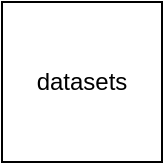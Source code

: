 <mxfile version="24.4.4" type="github" pages="6">
  <diagram id="MTcM0usGpgFoLK7r3xVi" name="数据预处理">
    <mxGraphModel dx="1450" dy="565" grid="0" gridSize="10" guides="1" tooltips="1" connect="1" arrows="1" fold="1" page="0" pageScale="1" pageWidth="827" pageHeight="1169" math="0" shadow="0">
      <root>
        <mxCell id="0" />
        <mxCell id="1" parent="0" />
        <mxCell id="nlyRg6C6PBXk5kyR2awo-2" value="datasets" style="whiteSpace=wrap;html=1;aspect=fixed;" vertex="1" parent="1">
          <mxGeometry x="-40" y="84" width="80" height="80" as="geometry" />
        </mxCell>
      </root>
    </mxGraphModel>
  </diagram>
  <diagram id="5djh4Lq-NpXGaGd0itre" name="类图">
    <mxGraphModel dx="1050" dy="565" grid="0" gridSize="10" guides="1" tooltips="1" connect="1" arrows="1" fold="1" page="0" pageScale="1" pageWidth="827" pageHeight="1169" math="0" shadow="0">
      <root>
        <mxCell id="0" />
        <mxCell id="1" parent="0" />
        <mxCell id="ZQNQQFOXjzLqbK3OF_Mi-1" value="&lt;span style=&quot;&quot; lang=&quot;EN-US&quot;&gt;&lt;font style=&quot;font-size: 14px;&quot; face=&quot;Times New Roman&quot;&gt;HashEncoding&lt;/font&gt;&lt;/span&gt;" style="swimlane;fontStyle=1;align=center;verticalAlign=top;childLayout=stackLayout;horizontal=1;startSize=26;horizontalStack=0;resizeParent=1;resizeParentMax=0;resizeLast=0;collapsible=1;marginBottom=0;whiteSpace=wrap;html=1;" parent="1" vertex="1">
          <mxGeometry x="103" y="101" width="215" height="262" as="geometry">
            <mxRectangle x="103" y="101" width="117" height="29" as="alternateBounds" />
          </mxGeometry>
        </mxCell>
        <mxCell id="ZQNQQFOXjzLqbK3OF_Mi-2" value="+ hash_map_size:int&lt;div&gt;+ num_features:int&lt;/div&gt;&lt;div&gt;+ min_grid_size:int&lt;/div&gt;&lt;div&gt;+ max_grid_size:int&lt;/div&gt;&lt;div&gt;+ hash_init_range:float&lt;/div&gt;&lt;div&gt;+ precondition_scaling:float&lt;/div&gt;&lt;div&gt;+ bbox_scaling:Union[float,BboxType]&lt;/div&gt;&lt;div&gt;+ append_scale:bool&lt;/div&gt;&lt;div&gt;+ jitter_coordinates:bool&lt;/div&gt;&lt;div&gt;+ use_float16_hash&lt;/div&gt;" style="text;strokeColor=none;fillColor=none;align=left;verticalAlign=top;spacingLeft=4;spacingRight=4;overflow=hidden;rotatable=0;points=[[0,0.5],[1,0.5]];portConstraint=eastwest;whiteSpace=wrap;html=1;" parent="ZQNQQFOXjzLqbK3OF_Mi-1" vertex="1">
          <mxGeometry y="26" width="215" height="161" as="geometry" />
        </mxCell>
        <mxCell id="ZQNQQFOXjzLqbK3OF_Mi-3" value="" style="line;strokeWidth=1;fillColor=none;align=left;verticalAlign=middle;spacingTop=-1;spacingLeft=3;spacingRight=3;rotatable=0;labelPosition=right;points=[];portConstraint=eastwest;strokeColor=inherit;" parent="ZQNQQFOXjzLqbK3OF_Mi-1" vertex="1">
          <mxGeometry y="187" width="215" height="8" as="geometry" />
        </mxCell>
        <mxCell id="ZQNQQFOXjzLqbK3OF_Mi-4" value="+ grid_size(): int[]&lt;div&gt;+ get_grid_size_str(int): String&lt;/div&gt;&lt;div&gt;+ bbox(): float&lt;/div&gt;&lt;div&gt;+ self(): float&lt;/div&gt;" style="text;strokeColor=none;fillColor=none;align=left;verticalAlign=top;spacingLeft=4;spacingRight=4;overflow=hidden;rotatable=0;points=[[0,0.5],[1,0.5]];portConstraint=eastwest;whiteSpace=wrap;html=1;" parent="ZQNQQFOXjzLqbK3OF_Mi-1" vertex="1">
          <mxGeometry y="195" width="215" height="67" as="geometry" />
        </mxCell>
        <mxCell id="ZQNQQFOXjzLqbK3OF_Mi-5" value="Classname" style="swimlane;fontStyle=1;align=center;verticalAlign=top;childLayout=stackLayout;horizontal=1;startSize=26;horizontalStack=0;resizeParent=1;resizeParentMax=0;resizeLast=0;collapsible=1;marginBottom=0;whiteSpace=wrap;html=1;" parent="1" vertex="1">
          <mxGeometry x="428" y="97" width="160" height="86" as="geometry" />
        </mxCell>
        <mxCell id="ZQNQQFOXjzLqbK3OF_Mi-6" value="+ field: type" style="text;strokeColor=none;fillColor=none;align=left;verticalAlign=top;spacingLeft=4;spacingRight=4;overflow=hidden;rotatable=0;points=[[0,0.5],[1,0.5]];portConstraint=eastwest;whiteSpace=wrap;html=1;" parent="ZQNQQFOXjzLqbK3OF_Mi-5" vertex="1">
          <mxGeometry y="26" width="160" height="26" as="geometry" />
        </mxCell>
        <mxCell id="ZQNQQFOXjzLqbK3OF_Mi-7" value="" style="line;strokeWidth=1;fillColor=none;align=left;verticalAlign=middle;spacingTop=-1;spacingLeft=3;spacingRight=3;rotatable=0;labelPosition=right;points=[];portConstraint=eastwest;strokeColor=inherit;" parent="ZQNQQFOXjzLqbK3OF_Mi-5" vertex="1">
          <mxGeometry y="52" width="160" height="8" as="geometry" />
        </mxCell>
        <mxCell id="ZQNQQFOXjzLqbK3OF_Mi-8" value="+ method(type): type" style="text;strokeColor=none;fillColor=none;align=left;verticalAlign=top;spacingLeft=4;spacingRight=4;overflow=hidden;rotatable=0;points=[[0,0.5],[1,0.5]];portConstraint=eastwest;whiteSpace=wrap;html=1;" parent="ZQNQQFOXjzLqbK3OF_Mi-5" vertex="1">
          <mxGeometry y="60" width="160" height="26" as="geometry" />
        </mxCell>
      </root>
    </mxGraphModel>
  </diagram>
  <diagram id="out4ryUxlcFB48VL4lW5" name="网络结构">
    <mxGraphModel grid="0" page="0" gridSize="10" guides="1" tooltips="1" connect="1" arrows="1" fold="1" pageScale="1" pageWidth="827" pageHeight="1169" math="0" shadow="0">
      <root>
        <mxCell id="0" />
        <mxCell id="1" parent="0" />
        <mxCell id="j1THlBX2Ef5q5U9PByo--25" value="" style="rounded=0;whiteSpace=wrap;html=1;fillColor=#fff2cc;strokeColor=#d6b656;" parent="1" vertex="1">
          <mxGeometry x="559" y="285.5" width="59" height="32" as="geometry" />
        </mxCell>
        <mxCell id="j1THlBX2Ef5q5U9PByo--20" value="&lt;font face=&quot;Times New Roman&quot;&gt;Color&lt;/font&gt;" style="text;html=1;align=center;verticalAlign=middle;whiteSpace=wrap;rounded=0;" parent="1" vertex="1">
          <mxGeometry x="559" y="285.5" width="60" height="30" as="geometry" />
        </mxCell>
        <mxCell id="j1THlBX2Ef5q5U9PByo--24" value="" style="rounded=0;whiteSpace=wrap;html=1;fillColor=#f8cecc;strokeColor=#b85450;" parent="1" vertex="1">
          <mxGeometry x="331" y="330" width="51" height="24" as="geometry" />
        </mxCell>
        <mxCell id="j1THlBX2Ef5q5U9PByo--22" value="" style="rounded=0;whiteSpace=wrap;html=1;fillColor=#fff2cc;strokeColor=#d6b656;" parent="1" vertex="1">
          <mxGeometry x="326" y="174" width="58" height="114" as="geometry" />
        </mxCell>
        <mxCell id="j1THlBX2Ef5q5U9PByo--21" value="" style="rounded=0;whiteSpace=wrap;html=1;fillColor=#f8cecc;strokeColor=#b85450;" parent="1" vertex="1">
          <mxGeometry x="59" y="241" width="55" height="38" as="geometry" />
        </mxCell>
        <mxCell id="j1THlBX2Ef5q5U9PByo--11" style="rounded=0;orthogonalLoop=1;jettySize=auto;html=1;exitX=1;exitY=0.5;exitDx=0;exitDy=0;entryX=0;entryY=0.75;entryDx=0;entryDy=0;" parent="1" source="j1THlBX2Ef5q5U9PByo--2" target="j1THlBX2Ef5q5U9PByo--22" edge="1">
          <mxGeometry relative="1" as="geometry">
            <mxPoint x="347.6" y="260" as="targetPoint" />
          </mxGeometry>
        </mxCell>
        <mxCell id="j1THlBX2Ef5q5U9PByo--2" value="&lt;font face=&quot;Times New Roman&quot;&gt;MLP&lt;sub&gt;1&lt;/sub&gt;&lt;/font&gt;" style="rounded=0;whiteSpace=wrap;html=1;fillColor=#dae8fc;strokeColor=#6c8ebf;" parent="1" vertex="1">
          <mxGeometry x="165" y="131" width="102" height="258" as="geometry" />
        </mxCell>
        <mxCell id="j1THlBX2Ef5q5U9PByo--4" value="&lt;font face=&quot;Times New Roman&quot;&gt;Hash Encoding&lt;/font&gt;" style="text;html=1;align=center;verticalAlign=middle;whiteSpace=wrap;rounded=0;" parent="1" vertex="1">
          <mxGeometry x="56" y="245" width="60" height="30" as="geometry" />
        </mxCell>
        <mxCell id="j1THlBX2Ef5q5U9PByo--8" value="" style="endArrow=classic;html=1;rounded=0;exitX=1;exitY=0.5;exitDx=0;exitDy=0;" parent="1" source="j1THlBX2Ef5q5U9PByo--4" target="j1THlBX2Ef5q5U9PByo--2" edge="1">
          <mxGeometry width="50" height="50" relative="1" as="geometry">
            <mxPoint x="387" y="315" as="sourcePoint" />
            <mxPoint x="437" y="265" as="targetPoint" />
          </mxGeometry>
        </mxCell>
        <mxCell id="j1THlBX2Ef5q5U9PByo--9" value="" style="endArrow=classic;html=1;rounded=0;exitX=1;exitY=0.25;exitDx=0;exitDy=0;entryX=-0.038;entryY=0.191;entryDx=0;entryDy=0;entryPerimeter=0;" parent="1" source="j1THlBX2Ef5q5U9PByo--2" target="j1THlBX2Ef5q5U9PByo--22" edge="1">
          <mxGeometry width="50" height="50" relative="1" as="geometry">
            <mxPoint x="387" y="315" as="sourcePoint" />
            <mxPoint x="347" y="196" as="targetPoint" />
          </mxGeometry>
        </mxCell>
        <mxCell id="j1THlBX2Ef5q5U9PByo--10" value="&lt;font face=&quot;Times New Roman&quot;&gt;Density&lt;/font&gt;" style="text;html=1;align=center;verticalAlign=middle;whiteSpace=wrap;rounded=0;" parent="1" vertex="1">
          <mxGeometry x="326" y="182" width="60" height="30" as="geometry" />
        </mxCell>
        <mxCell id="j1THlBX2Ef5q5U9PByo--16" style="rounded=0;orthogonalLoop=1;jettySize=auto;html=1;exitX=1;exitY=0.5;exitDx=0;exitDy=0;entryX=0;entryY=0.25;entryDx=0;entryDy=0;" parent="1" source="j1THlBX2Ef5q5U9PByo--23" target="j1THlBX2Ef5q5U9PByo--15" edge="1">
          <mxGeometry relative="1" as="geometry" />
        </mxCell>
        <mxCell id="j1THlBX2Ef5q5U9PByo--17" style="rounded=0;orthogonalLoop=1;jettySize=auto;html=1;entryX=0;entryY=0.75;entryDx=0;entryDy=0;" parent="1" source="j1THlBX2Ef5q5U9PByo--24" target="j1THlBX2Ef5q5U9PByo--15" edge="1">
          <mxGeometry relative="1" as="geometry" />
        </mxCell>
        <mxCell id="j1THlBX2Ef5q5U9PByo--13" value="&lt;font face=&quot;Times New Roman&quot;&gt;Viewdir&lt;/font&gt;" style="text;html=1;align=center;verticalAlign=middle;whiteSpace=wrap;rounded=0;" parent="1" vertex="1">
          <mxGeometry x="326.5" y="327" width="60" height="30" as="geometry" />
        </mxCell>
        <mxCell id="j1THlBX2Ef5q5U9PByo--23" value="" style="rounded=0;whiteSpace=wrap;html=1;fillColor=#f8cecc;strokeColor=#b85450;" parent="1" vertex="1">
          <mxGeometry x="331" y="246.5" width="48" height="25" as="geometry" />
        </mxCell>
        <mxCell id="j1THlBX2Ef5q5U9PByo--19" style="rounded=0;orthogonalLoop=1;jettySize=auto;html=1;exitX=1;exitY=0.5;exitDx=0;exitDy=0;entryX=0;entryY=0.5;entryDx=0;entryDy=0;" parent="1" source="j1THlBX2Ef5q5U9PByo--15" target="j1THlBX2Ef5q5U9PByo--25" edge="1">
          <mxGeometry relative="1" as="geometry">
            <mxPoint x="544" y="306" as="targetPoint" />
          </mxGeometry>
        </mxCell>
        <mxCell id="j1THlBX2Ef5q5U9PByo--15" value="&lt;span style=&quot;font-family: &amp;quot;Times New Roman&amp;quot;;&quot;&gt;MLP&lt;span style=&quot;font-size: 10px;&quot;&gt;&lt;sub&gt;2&lt;/sub&gt;&lt;/span&gt;&lt;/span&gt;" style="rounded=0;whiteSpace=wrap;html=1;fillColor=#dae8fc;strokeColor=#6c8ebf;" parent="1" vertex="1">
          <mxGeometry x="443" y="218" width="66" height="165" as="geometry" />
        </mxCell>
        <mxCell id="j1THlBX2Ef5q5U9PByo--12" value="&lt;font face=&quot;Times New Roman&quot;&gt;Features&lt;/font&gt;" style="text;html=1;align=center;verticalAlign=middle;whiteSpace=wrap;rounded=0;" parent="1" vertex="1">
          <mxGeometry x="325" y="244" width="60" height="30" as="geometry" />
        </mxCell>
      </root>
    </mxGraphModel>
  </diagram>
  <diagram id="drd_1yq3dFkgtOfc0r5Y" name="用例图">
    <mxGraphModel dx="1049" dy="565" grid="0" gridSize="10" guides="1" tooltips="1" connect="1" arrows="1" fold="1" page="0" pageScale="1" pageWidth="827" pageHeight="1169" math="0" shadow="0">
      <root>
        <mxCell id="0" />
        <mxCell id="1" parent="0" />
        <mxCell id="H9EuGYhDXQ-kA6CMXGs9-1" value="Actor" style="shape=umlActor;verticalLabelPosition=bottom;verticalAlign=top;html=1;" vertex="1" parent="1">
          <mxGeometry x="12" y="219" width="30" height="60" as="geometry" />
        </mxCell>
      </root>
    </mxGraphModel>
  </diagram>
  <diagram id="nb09-L5sAYkzGKuWB9Jz" name="流程图">
    <mxGraphModel dx="2434" dy="2265" grid="0" gridSize="10" guides="1" tooltips="1" connect="1" arrows="1" fold="1" page="0" pageScale="1" pageWidth="827" pageHeight="1169" math="0" shadow="0">
      <root>
        <mxCell id="0" />
        <mxCell id="1" parent="0" />
        <mxCell id="JkqtNzhysevaSGCFW5w5-4" style="edgeStyle=orthogonalEdgeStyle;rounded=0;orthogonalLoop=1;jettySize=auto;html=1;exitX=0.5;exitY=1;exitDx=0;exitDy=0;exitPerimeter=0;" edge="1" parent="1" source="JkqtNzhysevaSGCFW5w5-2" target="JkqtNzhysevaSGCFW5w5-3">
          <mxGeometry relative="1" as="geometry" />
        </mxCell>
        <mxCell id="JkqtNzhysevaSGCFW5w5-2" value="&lt;font style=&quot;font-size: 14px;&quot; face=&quot;宋体&quot;&gt;开始&lt;/font&gt;" style="strokeWidth=2;html=1;shape=mxgraph.flowchart.terminator;whiteSpace=wrap;" vertex="1" parent="1">
          <mxGeometry x="-1014" y="-938" width="100" height="60" as="geometry" />
        </mxCell>
        <mxCell id="JkqtNzhysevaSGCFW5w5-6" style="edgeStyle=orthogonalEdgeStyle;rounded=0;orthogonalLoop=1;jettySize=auto;html=1;exitX=0.5;exitY=1;exitDx=0;exitDy=0;" edge="1" parent="1" source="JkqtNzhysevaSGCFW5w5-3" target="JkqtNzhysevaSGCFW5w5-5">
          <mxGeometry relative="1" as="geometry" />
        </mxCell>
        <mxCell id="JkqtNzhysevaSGCFW5w5-3" value="&lt;font style=&quot;font-size: 14px;&quot; face=&quot;宋体&quot;&gt;生成LLFF类&lt;/font&gt;&lt;div style=&quot;font-size: 14px;&quot;&gt;&lt;font style=&quot;font-size: 14px;&quot; face=&quot;宋体&quot;&gt;实例化对象&lt;/font&gt;&lt;/div&gt;" style="rounded=0;whiteSpace=wrap;html=1;" vertex="1" parent="1">
          <mxGeometry x="-1024" y="-848" width="120" height="60" as="geometry" />
        </mxCell>
        <mxCell id="JkqtNzhysevaSGCFW5w5-8" style="edgeStyle=orthogonalEdgeStyle;rounded=0;orthogonalLoop=1;jettySize=auto;html=1;exitX=0.5;exitY=1;exitDx=0;exitDy=0;entryX=0.5;entryY=0;entryDx=0;entryDy=0;" edge="1" parent="1" source="JkqtNzhysevaSGCFW5w5-5" target="JkqtNzhysevaSGCFW5w5-7">
          <mxGeometry relative="1" as="geometry" />
        </mxCell>
        <mxCell id="JkqtNzhysevaSGCFW5w5-5" value="&lt;font style=&quot;font-size: 14px;&quot; face=&quot;宋体&quot;&gt;从数据集中&lt;/font&gt;&lt;div style=&quot;font-size: 14px;&quot;&gt;&lt;font style=&quot;font-size: 14px;&quot; face=&quot;宋体&quot;&gt;读入图像&lt;/font&gt;&lt;/div&gt;" style="rounded=0;whiteSpace=wrap;html=1;" vertex="1" parent="1">
          <mxGeometry x="-1024" y="-755" width="120" height="60" as="geometry" />
        </mxCell>
        <mxCell id="JkqtNzhysevaSGCFW5w5-10" style="edgeStyle=orthogonalEdgeStyle;rounded=0;orthogonalLoop=1;jettySize=auto;html=1;exitX=0.5;exitY=1;exitDx=0;exitDy=0;" edge="1" parent="1" source="JkqtNzhysevaSGCFW5w5-7" target="JkqtNzhysevaSGCFW5w5-9">
          <mxGeometry relative="1" as="geometry" />
        </mxCell>
        <mxCell id="JkqtNzhysevaSGCFW5w5-7" value="&lt;font style=&quot;font-size: 14px;&quot; face=&quot;宋体&quot;&gt;使用COLMAP&lt;/font&gt;&lt;div style=&quot;font-size: 14px;&quot;&gt;&lt;font style=&quot;font-size: 14px;&quot; face=&quot;宋体&quot;&gt;提取位姿信息并&lt;/font&gt;&lt;/div&gt;&lt;div style=&quot;font-size: 14px;&quot;&gt;&lt;font style=&quot;font-size: 14px;&quot; face=&quot;宋体&quot;&gt;映射到世界坐标系&lt;/font&gt;&lt;/div&gt;" style="rounded=0;whiteSpace=wrap;html=1;" vertex="1" parent="1">
          <mxGeometry x="-1024" y="-667" width="120" height="60" as="geometry" />
        </mxCell>
        <mxCell id="JkqtNzhysevaSGCFW5w5-9" value="&lt;font style=&quot;font-size: 14px;&quot; face=&quot;宋体&quot;&gt;将图像转换到sRGB颜色空间&lt;/font&gt;" style="rounded=0;whiteSpace=wrap;html=1;" vertex="1" parent="1">
          <mxGeometry x="-1024" y="-583" width="120" height="60" as="geometry" />
        </mxCell>
        <mxCell id="JkqtNzhysevaSGCFW5w5-15" style="edgeStyle=orthogonalEdgeStyle;rounded=0;orthogonalLoop=1;jettySize=auto;html=1;exitX=0.5;exitY=1;exitDx=0;exitDy=0;exitPerimeter=0;" edge="1" parent="1" source="JkqtNzhysevaSGCFW5w5-12" target="JkqtNzhysevaSGCFW5w5-13">
          <mxGeometry relative="1" as="geometry" />
        </mxCell>
        <mxCell id="JkqtNzhysevaSGCFW5w5-16" style="edgeStyle=orthogonalEdgeStyle;rounded=0;orthogonalLoop=1;jettySize=auto;html=1;exitX=1;exitY=0.5;exitDx=0;exitDy=0;exitPerimeter=0;" edge="1" parent="1" source="JkqtNzhysevaSGCFW5w5-12" target="JkqtNzhysevaSGCFW5w5-14">
          <mxGeometry relative="1" as="geometry" />
        </mxCell>
        <mxCell id="JkqtNzhysevaSGCFW5w5-12" value="&lt;font style=&quot;font-size: 14px;&quot; face=&quot;宋体&quot;&gt;配置中是否指定&lt;/font&gt;&lt;div style=&quot;font-size: 14px;&quot;&gt;&lt;font style=&quot;font-size: 14px;&quot; face=&quot;宋体&quot;&gt;渲染路径？&lt;/font&gt;&lt;/div&gt;" style="strokeWidth=2;html=1;shape=mxgraph.flowchart.decision;whiteSpace=wrap;" vertex="1" parent="1">
          <mxGeometry x="-862" y="-929" width="176" height="91" as="geometry" />
        </mxCell>
        <mxCell id="JkqtNzhysevaSGCFW5w5-21" style="edgeStyle=orthogonalEdgeStyle;rounded=0;orthogonalLoop=1;jettySize=auto;html=1;exitX=0.5;exitY=1;exitDx=0;exitDy=0;" edge="1" parent="1" source="JkqtNzhysevaSGCFW5w5-13" target="JkqtNzhysevaSGCFW5w5-20">
          <mxGeometry relative="1" as="geometry" />
        </mxCell>
        <mxCell id="JkqtNzhysevaSGCFW5w5-13" value="&lt;font style=&quot;font-size: 14px;&quot; face=&quot;宋体&quot;&gt;使用指定的&lt;/font&gt;&lt;div style=&quot;font-size: 14px;&quot;&gt;&lt;font style=&quot;font-size: 14px;&quot; face=&quot;宋体&quot;&gt;渲染路径&lt;/font&gt;&lt;/div&gt;" style="rounded=0;whiteSpace=wrap;html=1;" vertex="1" parent="1">
          <mxGeometry x="-834" y="-804" width="120" height="60" as="geometry" />
        </mxCell>
        <mxCell id="JkqtNzhysevaSGCFW5w5-14" value="&lt;font style=&quot;font-size: 14px;&quot; face=&quot;宋体&quot;&gt;根据配置生成&lt;/font&gt;&lt;div style=&quot;font-size: 14px;&quot;&gt;&lt;font style=&quot;font-size: 14px;&quot; face=&quot;宋体&quot;&gt;渲染路径&lt;/font&gt;&lt;/div&gt;" style="rounded=0;whiteSpace=wrap;html=1;" vertex="1" parent="1">
          <mxGeometry x="-674" y="-804.5" width="120" height="60" as="geometry" />
        </mxCell>
        <mxCell id="JkqtNzhysevaSGCFW5w5-17" value="是" style="text;html=1;align=center;verticalAlign=middle;resizable=0;points=[];autosize=1;strokeColor=none;fillColor=none;" vertex="1" parent="1">
          <mxGeometry x="-778" y="-838" width="30" height="26" as="geometry" />
        </mxCell>
        <mxCell id="JkqtNzhysevaSGCFW5w5-18" value="否" style="text;html=1;align=center;verticalAlign=middle;resizable=0;points=[];autosize=1;strokeColor=none;fillColor=none;" vertex="1" parent="1">
          <mxGeometry x="-654" y="-905.5" width="30" height="26" as="geometry" />
        </mxCell>
        <mxCell id="JkqtNzhysevaSGCFW5w5-19" style="edgeStyle=orthogonalEdgeStyle;rounded=0;orthogonalLoop=1;jettySize=auto;html=1;exitX=0.5;exitY=1;exitDx=0;exitDy=0;entryX=0.5;entryY=0;entryDx=0;entryDy=0;entryPerimeter=0;" edge="1" parent="1" source="JkqtNzhysevaSGCFW5w5-9" target="JkqtNzhysevaSGCFW5w5-12">
          <mxGeometry relative="1" as="geometry" />
        </mxCell>
        <mxCell id="JkqtNzhysevaSGCFW5w5-27" style="edgeStyle=orthogonalEdgeStyle;rounded=0;orthogonalLoop=1;jettySize=auto;html=1;exitX=0.5;exitY=1;exitDx=0;exitDy=0;" edge="1" parent="1" source="JkqtNzhysevaSGCFW5w5-20" target="JkqtNzhysevaSGCFW5w5-26">
          <mxGeometry relative="1" as="geometry" />
        </mxCell>
        <mxCell id="JkqtNzhysevaSGCFW5w5-20" value="&lt;font style=&quot;font-size: 14px;&quot; face=&quot;宋体&quot;&gt;测试集与训练集划分&lt;/font&gt;" style="rounded=0;whiteSpace=wrap;html=1;" vertex="1" parent="1">
          <mxGeometry x="-834" y="-710" width="120" height="60" as="geometry" />
        </mxCell>
        <mxCell id="JkqtNzhysevaSGCFW5w5-25" value="" style="endArrow=classic;html=1;rounded=0;exitX=0.5;exitY=1;exitDx=0;exitDy=0;" edge="1" parent="1" source="JkqtNzhysevaSGCFW5w5-14">
          <mxGeometry width="50" height="50" relative="1" as="geometry">
            <mxPoint x="-876" y="-757" as="sourcePoint" />
            <mxPoint x="-772" y="-729" as="targetPoint" />
            <Array as="points">
              <mxPoint x="-614" y="-729" />
            </Array>
          </mxGeometry>
        </mxCell>
        <mxCell id="JkqtNzhysevaSGCFW5w5-29" style="edgeStyle=orthogonalEdgeStyle;rounded=0;orthogonalLoop=1;jettySize=auto;html=1;exitX=0.5;exitY=1;exitDx=0;exitDy=0;" edge="1" parent="1" source="JkqtNzhysevaSGCFW5w5-26" target="JkqtNzhysevaSGCFW5w5-28">
          <mxGeometry relative="1" as="geometry" />
        </mxCell>
        <mxCell id="JkqtNzhysevaSGCFW5w5-26" value="&lt;font style=&quot;font-size: 14px;&quot; face=&quot;宋体&quot;&gt;将数据展平为&lt;/font&gt;&lt;div style=&quot;font-size: 14px;&quot;&gt;&lt;font style=&quot;font-size: 14px;&quot; face=&quot;宋体&quot;&gt;一维&lt;/font&gt;&lt;/div&gt;" style="rounded=0;whiteSpace=wrap;html=1;" vertex="1" parent="1">
          <mxGeometry x="-834" y="-631" width="120" height="60" as="geometry" />
        </mxCell>
        <mxCell id="JkqtNzhysevaSGCFW5w5-28" value="&lt;font face=&quot;宋体&quot; style=&quot;font-size: 14px;&quot;&gt;结束&lt;/font&gt;" style="strokeWidth=2;html=1;shape=mxgraph.flowchart.terminator;whiteSpace=wrap;" vertex="1" parent="1">
          <mxGeometry x="-824" y="-549" width="100" height="60" as="geometry" />
        </mxCell>
        <mxCell id="JkqtNzhysevaSGCFW5w5-33" style="edgeStyle=orthogonalEdgeStyle;rounded=0;orthogonalLoop=1;jettySize=auto;html=1;exitX=0.5;exitY=1;exitDx=0;exitDy=0;exitPerimeter=0;" edge="1" parent="1" source="JkqtNzhysevaSGCFW5w5-30" target="JkqtNzhysevaSGCFW5w5-31">
          <mxGeometry relative="1" as="geometry" />
        </mxCell>
        <mxCell id="JkqtNzhysevaSGCFW5w5-30" value="&lt;font style=&quot;font-size: 14px;&quot; face=&quot;宋体&quot;&gt;开始&lt;/font&gt;" style="strokeWidth=2;html=1;shape=mxgraph.flowchart.terminator;whiteSpace=wrap;" vertex="1" parent="1">
          <mxGeometry x="-267" y="-1406" width="100" height="60" as="geometry" />
        </mxCell>
        <mxCell id="JkqtNzhysevaSGCFW5w5-34" style="edgeStyle=orthogonalEdgeStyle;rounded=0;orthogonalLoop=1;jettySize=auto;html=1;exitX=0.5;exitY=1;exitDx=0;exitDy=0;" edge="1" parent="1" source="JkqtNzhysevaSGCFW5w5-31" target="JkqtNzhysevaSGCFW5w5-32">
          <mxGeometry relative="1" as="geometry" />
        </mxCell>
        <mxCell id="JkqtNzhysevaSGCFW5w5-31" value="&lt;font style=&quot;font-size: 14px;&quot; face=&quot;宋体&quot;&gt;加载相机数据和图像数据&lt;/font&gt;" style="rounded=0;whiteSpace=wrap;html=1;" vertex="1" parent="1">
          <mxGeometry x="-277" y="-1324" width="120" height="60" as="geometry" />
        </mxCell>
        <mxCell id="JkqtNzhysevaSGCFW5w5-36" style="edgeStyle=orthogonalEdgeStyle;rounded=0;orthogonalLoop=1;jettySize=auto;html=1;exitX=0.5;exitY=1;exitDx=0;exitDy=0;exitPerimeter=0;" edge="1" parent="1" source="JkqtNzhysevaSGCFW5w5-32" target="JkqtNzhysevaSGCFW5w5-35">
          <mxGeometry relative="1" as="geometry" />
        </mxCell>
        <mxCell id="JkqtNzhysevaSGCFW5w5-38" value="是" style="edgeLabel;html=1;align=center;verticalAlign=middle;resizable=0;points=[];" vertex="1" connectable="0" parent="JkqtNzhysevaSGCFW5w5-36">
          <mxGeometry x="0.436" y="4" relative="1" as="geometry">
            <mxPoint x="-18" y="2" as="offset" />
          </mxGeometry>
        </mxCell>
        <mxCell id="JkqtNzhysevaSGCFW5w5-32" value="&lt;font style=&quot;font-size: 14px;&quot;&gt;&lt;font face=&quot;Times New Roman&quot; style=&quot;font-size: 14px;&quot;&gt;load_points&lt;/font&gt;&lt;font style=&quot;font-size: 14px;&quot; face=&quot;宋体&quot;&gt;为&lt;/font&gt;&lt;font face=&quot;Times New Roman&quot; style=&quot;font-size: 14px;&quot;&gt;True？&lt;/font&gt;&lt;/font&gt;" style="strokeWidth=2;html=1;shape=mxgraph.flowchart.decision;whiteSpace=wrap;" vertex="1" parent="1">
          <mxGeometry x="-294" y="-1240" width="154" height="80" as="geometry" />
        </mxCell>
        <mxCell id="JkqtNzhysevaSGCFW5w5-40" style="edgeStyle=orthogonalEdgeStyle;rounded=0;orthogonalLoop=1;jettySize=auto;html=1;exitX=0.5;exitY=1;exitDx=0;exitDy=0;entryX=0.5;entryY=0;entryDx=0;entryDy=0;" edge="1" parent="1" source="JkqtNzhysevaSGCFW5w5-35" target="JkqtNzhysevaSGCFW5w5-39">
          <mxGeometry relative="1" as="geometry" />
        </mxCell>
        <mxCell id="JkqtNzhysevaSGCFW5w5-35" value="&lt;font style=&quot;font-size: 14px;&quot; face=&quot;宋体&quot;&gt;加载3D点云数据&lt;/font&gt;" style="rounded=0;whiteSpace=wrap;html=1;" vertex="1" parent="1">
          <mxGeometry x="-277" y="-1136" width="120" height="60" as="geometry" />
        </mxCell>
        <mxCell id="JkqtNzhysevaSGCFW5w5-47" style="edgeStyle=orthogonalEdgeStyle;rounded=0;orthogonalLoop=1;jettySize=auto;html=1;exitX=0.5;exitY=1;exitDx=0;exitDy=0;" edge="1" parent="1" source="JkqtNzhysevaSGCFW5w5-39" target="JkqtNzhysevaSGCFW5w5-46">
          <mxGeometry relative="1" as="geometry" />
        </mxCell>
        <mxCell id="JkqtNzhysevaSGCFW5w5-39" value="&lt;font face=&quot;宋体&quot; style=&quot;font-size: 14px;&quot;&gt;遍历图像数据，获取内参矩阵和外参矩阵&lt;/font&gt;" style="rounded=0;whiteSpace=wrap;html=1;" vertex="1" parent="1">
          <mxGeometry x="-277" y="-1052" width="120" height="60" as="geometry" />
        </mxCell>
        <mxCell id="JkqtNzhysevaSGCFW5w5-41" value="" style="endArrow=classic;html=1;rounded=0;exitX=0;exitY=0.5;exitDx=0;exitDy=0;exitPerimeter=0;" edge="1" parent="1" source="JkqtNzhysevaSGCFW5w5-32">
          <mxGeometry width="50" height="50" relative="1" as="geometry">
            <mxPoint x="-85" y="-1193" as="sourcePoint" />
            <mxPoint x="-219" y="-1065" as="targetPoint" />
            <Array as="points">
              <mxPoint x="-343" y="-1200" />
              <mxPoint x="-343" y="-1065" />
            </Array>
          </mxGeometry>
        </mxCell>
        <mxCell id="JkqtNzhysevaSGCFW5w5-42" value="否" style="text;html=1;align=center;verticalAlign=middle;resizable=0;points=[];autosize=1;strokeColor=none;fillColor=none;" vertex="1" parent="1">
          <mxGeometry x="-335" y="-1226" width="30" height="26" as="geometry" />
        </mxCell>
        <mxCell id="JkqtNzhysevaSGCFW5w5-49" style="edgeStyle=orthogonalEdgeStyle;rounded=0;orthogonalLoop=1;jettySize=auto;html=1;exitX=0.5;exitY=1;exitDx=0;exitDy=0;entryX=0.5;entryY=0;entryDx=0;entryDy=0;" edge="1" parent="1" source="JkqtNzhysevaSGCFW5w5-46" target="JkqtNzhysevaSGCFW5w5-48">
          <mxGeometry relative="1" as="geometry" />
        </mxCell>
        <mxCell id="JkqtNzhysevaSGCFW5w5-46" value="&lt;font style=&quot;font-size: 14px;&quot; face=&quot;宋体&quot;&gt;转换成变换矩阵&lt;/font&gt;" style="rounded=0;whiteSpace=wrap;html=1;" vertex="1" parent="1">
          <mxGeometry x="-277" y="-971" width="120" height="60" as="geometry" />
        </mxCell>
        <mxCell id="JkqtNzhysevaSGCFW5w5-51" style="edgeStyle=orthogonalEdgeStyle;rounded=0;orthogonalLoop=1;jettySize=auto;html=1;exitX=0.5;exitY=1;exitDx=0;exitDy=0;" edge="1" parent="1" source="JkqtNzhysevaSGCFW5w5-48" target="JkqtNzhysevaSGCFW5w5-50">
          <mxGeometry relative="1" as="geometry" />
        </mxCell>
        <mxCell id="JkqtNzhysevaSGCFW5w5-48" value="&lt;font style=&quot;font-size: 14px;&quot; face=&quot;宋体&quot;&gt;将变换矩阵&lt;/font&gt;&lt;div&gt;&lt;font face=&quot;宋体&quot;&gt;&lt;span style=&quot;font-size: 14px;&quot;&gt;进行逆变换&lt;/span&gt;&lt;/font&gt;&lt;/div&gt;" style="rounded=0;whiteSpace=wrap;html=1;" vertex="1" parent="1">
          <mxGeometry x="-96" y="-1353" width="120" height="60" as="geometry" />
        </mxCell>
        <mxCell id="JkqtNzhysevaSGCFW5w5-53" style="edgeStyle=orthogonalEdgeStyle;rounded=0;orthogonalLoop=1;jettySize=auto;html=1;exitX=0.5;exitY=1;exitDx=0;exitDy=0;" edge="1" parent="1" source="JkqtNzhysevaSGCFW5w5-50" target="JkqtNzhysevaSGCFW5w5-52">
          <mxGeometry relative="1" as="geometry" />
        </mxCell>
        <mxCell id="JkqtNzhysevaSGCFW5w5-50" value="&lt;font style=&quot;font-size: 14px;&quot; face=&quot;宋体&quot;&gt;将变换矩阵&lt;/font&gt;&lt;div&gt;&lt;font style=&quot;font-size: 14px;&quot; face=&quot;宋体&quot;&gt;最后一列去掉&lt;/font&gt;&lt;/div&gt;" style="rounded=0;whiteSpace=wrap;html=1;" vertex="1" parent="1">
          <mxGeometry x="-96" y="-1271" width="120" height="60" as="geometry" />
        </mxCell>
        <mxCell id="JkqtNzhysevaSGCFW5w5-56" style="edgeStyle=orthogonalEdgeStyle;rounded=0;orthogonalLoop=1;jettySize=auto;html=1;exitX=0.5;exitY=1;exitDx=0;exitDy=0;" edge="1" parent="1" source="JkqtNzhysevaSGCFW5w5-52" target="JkqtNzhysevaSGCFW5w5-54">
          <mxGeometry relative="1" as="geometry" />
        </mxCell>
        <mxCell id="JkqtNzhysevaSGCFW5w5-52" value="&lt;font style=&quot;font-size: 14px;&quot; face=&quot;宋体&quot;&gt;将变换矩阵&lt;/font&gt;&lt;div&gt;&lt;font face=&quot;宋体&quot;&gt;&lt;span style=&quot;font-size: 14px;&quot;&gt;转置&lt;/span&gt;&lt;/font&gt;&lt;/div&gt;" style="rounded=0;whiteSpace=wrap;html=1;" vertex="1" parent="1">
          <mxGeometry x="-96" y="-1190" width="120" height="60" as="geometry" />
        </mxCell>
        <mxCell id="JkqtNzhysevaSGCFW5w5-58" style="edgeStyle=orthogonalEdgeStyle;rounded=0;orthogonalLoop=1;jettySize=auto;html=1;exitX=0.5;exitY=1;exitDx=0;exitDy=0;" edge="1" parent="1" source="JkqtNzhysevaSGCFW5w5-54" target="JkqtNzhysevaSGCFW5w5-57">
          <mxGeometry relative="1" as="geometry" />
        </mxCell>
        <mxCell id="JkqtNzhysevaSGCFW5w5-54" value="&lt;font style=&quot;font-size: 14px;&quot; face=&quot;宋体&quot;&gt;将变换矩阵旋转&lt;/font&gt;" style="rounded=0;whiteSpace=wrap;html=1;" vertex="1" parent="1">
          <mxGeometry x="-96" y="-1109" width="120" height="60" as="geometry" />
        </mxCell>
        <mxCell id="JkqtNzhysevaSGCFW5w5-60" style="edgeStyle=orthogonalEdgeStyle;rounded=0;orthogonalLoop=1;jettySize=auto;html=1;exitX=0.5;exitY=1;exitDx=0;exitDy=0;" edge="1" parent="1" source="JkqtNzhysevaSGCFW5w5-57" target="JkqtNzhysevaSGCFW5w5-59">
          <mxGeometry relative="1" as="geometry" />
        </mxCell>
        <mxCell id="JkqtNzhysevaSGCFW5w5-57" value="&lt;font style=&quot;font-size: 14px;&quot; face=&quot;宋体&quot;&gt;将最终得到的结果返回&lt;/font&gt;" style="rounded=0;whiteSpace=wrap;html=1;" vertex="1" parent="1">
          <mxGeometry x="-96" y="-1028" width="120" height="60" as="geometry" />
        </mxCell>
        <mxCell id="JkqtNzhysevaSGCFW5w5-59" value="&lt;font style=&quot;font-size: 14px;&quot; face=&quot;宋体&quot;&gt;结束&lt;/font&gt;" style="strokeWidth=2;html=1;shape=mxgraph.flowchart.terminator;whiteSpace=wrap;" vertex="1" parent="1">
          <mxGeometry x="-86" y="-930" width="100" height="60" as="geometry" />
        </mxCell>
        <mxCell id="JkqtNzhysevaSGCFW5w5-63" style="edgeStyle=orthogonalEdgeStyle;rounded=0;orthogonalLoop=1;jettySize=auto;html=1;exitX=0.5;exitY=1;exitDx=0;exitDy=0;exitPerimeter=0;" edge="1" parent="1" source="JkqtNzhysevaSGCFW5w5-61" target="JkqtNzhysevaSGCFW5w5-62">
          <mxGeometry relative="1" as="geometry" />
        </mxCell>
        <mxCell id="JkqtNzhysevaSGCFW5w5-61" value="&lt;font style=&quot;font-size: 14px;&quot; face=&quot;宋体&quot;&gt;开始&lt;/font&gt;" style="strokeWidth=2;html=1;shape=mxgraph.flowchart.terminator;whiteSpace=wrap;" vertex="1" parent="1">
          <mxGeometry x="-422" y="-639" width="100" height="60" as="geometry" />
        </mxCell>
        <mxCell id="JkqtNzhysevaSGCFW5w5-66" style="edgeStyle=orthogonalEdgeStyle;rounded=0;orthogonalLoop=1;jettySize=auto;html=1;exitX=0.5;exitY=1;exitDx=0;exitDy=0;" edge="1" parent="1" source="JkqtNzhysevaSGCFW5w5-62" target="JkqtNzhysevaSGCFW5w5-65">
          <mxGeometry relative="1" as="geometry" />
        </mxCell>
        <mxCell id="JkqtNzhysevaSGCFW5w5-62" value="&lt;font face=&quot;宋体&quot; style=&quot;font-size: 14px;&quot;&gt;预处理得到的向量映射到归一化的三维空间&lt;/font&gt;" style="rounded=0;whiteSpace=wrap;html=1;" vertex="1" parent="1">
          <mxGeometry x="-432" y="-553" width="120" height="60" as="geometry" />
        </mxCell>
        <mxCell id="JkqtNzhysevaSGCFW5w5-68" style="edgeStyle=orthogonalEdgeStyle;rounded=0;orthogonalLoop=1;jettySize=auto;html=1;exitX=0.5;exitY=1;exitDx=0;exitDy=0;exitPerimeter=0;" edge="1" parent="1" source="JkqtNzhysevaSGCFW5w5-65" target="JkqtNzhysevaSGCFW5w5-67">
          <mxGeometry relative="1" as="geometry" />
        </mxCell>
        <mxCell id="JkqtNzhysevaSGCFW5w5-65" value="&lt;font face=&quot;Times New Roman&quot; style=&quot;font-size: 14px;&quot;&gt;x_scale不为空？&lt;/font&gt;" style="strokeWidth=2;html=1;shape=mxgraph.flowchart.decision;whiteSpace=wrap;" vertex="1" parent="1">
          <mxGeometry x="-454.5" y="-461" width="165.5" height="88" as="geometry" />
        </mxCell>
        <mxCell id="JkqtNzhysevaSGCFW5w5-71" style="edgeStyle=orthogonalEdgeStyle;rounded=0;orthogonalLoop=1;jettySize=auto;html=1;exitX=0.5;exitY=1;exitDx=0;exitDy=0;" edge="1" parent="1" source="JkqtNzhysevaSGCFW5w5-67" target="JkqtNzhysevaSGCFW5w5-69">
          <mxGeometry relative="1" as="geometry" />
        </mxCell>
        <mxCell id="JkqtNzhysevaSGCFW5w5-67" value="&lt;font face=&quot;宋体&quot; style=&quot;font-size: 14px;&quot;&gt;对数据进行缩放&lt;/font&gt;" style="rounded=0;whiteSpace=wrap;html=1;" vertex="1" parent="1">
          <mxGeometry x="-432" y="-343" width="120" height="60" as="geometry" />
        </mxCell>
        <mxCell id="JkqtNzhysevaSGCFW5w5-78" style="edgeStyle=orthogonalEdgeStyle;rounded=0;orthogonalLoop=1;jettySize=auto;html=1;exitX=0.5;exitY=1;exitDx=0;exitDy=0;" edge="1" parent="1" source="JkqtNzhysevaSGCFW5w5-69" target="JkqtNzhysevaSGCFW5w5-77">
          <mxGeometry relative="1" as="geometry" />
        </mxCell>
        <mxCell id="JkqtNzhysevaSGCFW5w5-69" value="&lt;font face=&quot;Times New Roman&quot; style=&quot;font-size: 12px;&quot;&gt;创建变量grid_values、grid_sizes和grid_datastructures&lt;/font&gt;" style="rounded=0;whiteSpace=wrap;html=1;" vertex="1" parent="1">
          <mxGeometry x="-432" y="-257" width="120" height="60" as="geometry" />
        </mxCell>
        <mxCell id="JkqtNzhysevaSGCFW5w5-72" value="是" style="text;html=1;align=center;verticalAlign=middle;resizable=0;points=[];autosize=1;strokeColor=none;fillColor=none;" vertex="1" parent="1">
          <mxGeometry x="-372" y="-374" width="30" height="26" as="geometry" />
        </mxCell>
        <mxCell id="JkqtNzhysevaSGCFW5w5-75" value="" style="edgeStyle=elbowEdgeStyle;elbow=horizontal;endArrow=classic;html=1;curved=0;rounded=0;endSize=8;startSize=8;exitX=0;exitY=0.5;exitDx=0;exitDy=0;exitPerimeter=0;" edge="1" parent="1" source="JkqtNzhysevaSGCFW5w5-65">
          <mxGeometry width="50" height="50" relative="1" as="geometry">
            <mxPoint x="-207" y="-305" as="sourcePoint" />
            <mxPoint x="-375" y="-270" as="targetPoint" />
            <Array as="points">
              <mxPoint x="-491" y="-337" />
            </Array>
          </mxGeometry>
        </mxCell>
        <mxCell id="JkqtNzhysevaSGCFW5w5-76" value="否" style="text;html=1;align=center;verticalAlign=middle;resizable=0;points=[];autosize=1;strokeColor=none;fillColor=none;" vertex="1" parent="1">
          <mxGeometry x="-487" y="-439" width="30" height="26" as="geometry" />
        </mxCell>
        <mxCell id="JkqtNzhysevaSGCFW5w5-80" style="edgeStyle=orthogonalEdgeStyle;rounded=0;orthogonalLoop=1;jettySize=auto;html=1;exitX=0.5;exitY=1;exitDx=0;exitDy=0;" edge="1" parent="1" source="JkqtNzhysevaSGCFW5w5-77" target="JkqtNzhysevaSGCFW5w5-79">
          <mxGeometry relative="1" as="geometry" />
        </mxCell>
        <mxCell id="JkqtNzhysevaSGCFW5w5-77" value="&lt;font face=&quot;宋体&quot; style=&quot;font-size: 14px;&quot;&gt;对每个分辨率的网格进行重采样&lt;/font&gt;" style="rounded=0;whiteSpace=wrap;html=1;" vertex="1" parent="1">
          <mxGeometry x="-432" y="-173" width="120" height="60" as="geometry" />
        </mxCell>
        <mxCell id="JkqtNzhysevaSGCFW5w5-83" style="edgeStyle=orthogonalEdgeStyle;rounded=0;orthogonalLoop=1;jettySize=auto;html=1;exitX=0.5;exitY=1;exitDx=0;exitDy=0;" edge="1" parent="1" source="JkqtNzhysevaSGCFW5w5-79" target="JkqtNzhysevaSGCFW5w5-81">
          <mxGeometry relative="1" as="geometry" />
        </mxCell>
        <mxCell id="JkqtNzhysevaSGCFW5w5-79" value="&lt;font face=&quot;宋体&quot; style=&quot;font-size: 14px;&quot;&gt;对特征加权并添加到features列表&lt;/font&gt;" style="rounded=0;whiteSpace=wrap;html=1;" vertex="1" parent="1">
          <mxGeometry x="-432" y="-89" width="120" height="60" as="geometry" />
        </mxCell>
        <mxCell id="JkqtNzhysevaSGCFW5w5-84" style="edgeStyle=orthogonalEdgeStyle;rounded=0;orthogonalLoop=1;jettySize=auto;html=1;exitX=0.5;exitY=1;exitDx=0;exitDy=0;" edge="1" parent="1" source="JkqtNzhysevaSGCFW5w5-81" target="JkqtNzhysevaSGCFW5w5-82">
          <mxGeometry relative="1" as="geometry" />
        </mxCell>
        <mxCell id="JkqtNzhysevaSGCFW5w5-81" value="&lt;font style=&quot;font-size: 14px;&quot; face=&quot;宋体&quot;&gt;处理features列表得到浮点数张量并返回数据&lt;/font&gt;" style="rounded=0;whiteSpace=wrap;html=1;" vertex="1" parent="1">
          <mxGeometry x="-432" y="-9" width="120" height="60" as="geometry" />
        </mxCell>
        <mxCell id="JkqtNzhysevaSGCFW5w5-82" value="&lt;font style=&quot;font-size: 14px;&quot; face=&quot;宋体&quot;&gt;结束&lt;/font&gt;" style="strokeWidth=2;html=1;shape=mxgraph.flowchart.terminator;whiteSpace=wrap;" vertex="1" parent="1">
          <mxGeometry x="-422" y="73" width="100" height="60" as="geometry" />
        </mxCell>
        <mxCell id="JkqtNzhysevaSGCFW5w5-87" style="edgeStyle=orthogonalEdgeStyle;rounded=0;orthogonalLoop=1;jettySize=auto;html=1;exitX=0.5;exitY=1;exitDx=0;exitDy=0;exitPerimeter=0;" edge="1" parent="1" source="JkqtNzhysevaSGCFW5w5-85" target="JkqtNzhysevaSGCFW5w5-86">
          <mxGeometry relative="1" as="geometry" />
        </mxCell>
        <mxCell id="JkqtNzhysevaSGCFW5w5-85" value="&lt;font style=&quot;font-size: 14px;&quot; face=&quot;宋体&quot;&gt;开始&lt;/font&gt;" style="strokeWidth=2;html=1;shape=mxgraph.flowchart.terminator;whiteSpace=wrap;" vertex="1" parent="1">
          <mxGeometry x="53" y="-639" width="100" height="60" as="geometry" />
        </mxCell>
        <mxCell id="JkqtNzhysevaSGCFW5w5-92" style="edgeStyle=orthogonalEdgeStyle;rounded=0;orthogonalLoop=1;jettySize=auto;html=1;exitX=0.5;exitY=1;exitDx=0;exitDy=0;" edge="1" parent="1" source="JkqtNzhysevaSGCFW5w5-86" target="JkqtNzhysevaSGCFW5w5-88">
          <mxGeometry relative="1" as="geometry" />
        </mxCell>
        <mxCell id="JkqtNzhysevaSGCFW5w5-86" value="&lt;font face=&quot;宋体&quot; style=&quot;font-size: 14px;&quot;&gt;初始化模型&lt;/font&gt;&lt;div&gt;&lt;font face=&quot;宋体&quot; style=&quot;font-size: 14px;&quot;&gt;训练参数&lt;/font&gt;&lt;/div&gt;" style="rounded=0;whiteSpace=wrap;html=1;" vertex="1" parent="1">
          <mxGeometry x="43" y="-553" width="120" height="60" as="geometry" />
        </mxCell>
        <mxCell id="JkqtNzhysevaSGCFW5w5-93" style="edgeStyle=orthogonalEdgeStyle;rounded=0;orthogonalLoop=1;jettySize=auto;html=1;exitX=0.5;exitY=1;exitDx=0;exitDy=0;" edge="1" parent="1" source="JkqtNzhysevaSGCFW5w5-88" target="JkqtNzhysevaSGCFW5w5-89">
          <mxGeometry relative="1" as="geometry" />
        </mxCell>
        <mxCell id="JkqtNzhysevaSGCFW5w5-88" value="&lt;font face=&quot;宋体&quot; style=&quot;font-size: 14px;&quot;&gt;初始化体密度层和最终体密度层&lt;/font&gt;" style="rounded=0;whiteSpace=wrap;html=1;" vertex="1" parent="1">
          <mxGeometry x="43" y="-467" width="120" height="60" as="geometry" />
        </mxCell>
        <mxCell id="JkqtNzhysevaSGCFW5w5-94" style="edgeStyle=orthogonalEdgeStyle;rounded=0;orthogonalLoop=1;jettySize=auto;html=1;exitX=0.5;exitY=1;exitDx=0;exitDy=0;" edge="1" parent="1" source="JkqtNzhysevaSGCFW5w5-89" target="JkqtNzhysevaSGCFW5w5-90">
          <mxGeometry relative="1" as="geometry" />
        </mxCell>
        <mxCell id="JkqtNzhysevaSGCFW5w5-89" value="&lt;font face=&quot;宋体&quot; style=&quot;font-size: 14px;&quot;&gt;将哈希重采样得到的编码输入第一部分&lt;/font&gt;&lt;font face=&quot;Times New Roman&quot; style=&quot;font-size: 14px;&quot;&gt;MLP&lt;/font&gt;" style="rounded=0;whiteSpace=wrap;html=1;" vertex="1" parent="1">
          <mxGeometry x="43" y="-381" width="120" height="60" as="geometry" />
        </mxCell>
        <mxCell id="JkqtNzhysevaSGCFW5w5-95" style="edgeStyle=orthogonalEdgeStyle;rounded=0;orthogonalLoop=1;jettySize=auto;html=1;exitX=0.5;exitY=1;exitDx=0;exitDy=0;" edge="1" parent="1" source="JkqtNzhysevaSGCFW5w5-90" target="JkqtNzhysevaSGCFW5w5-91">
          <mxGeometry relative="1" as="geometry" />
        </mxCell>
        <mxCell id="JkqtNzhysevaSGCFW5w5-90" value="&lt;font face=&quot;宋体&quot;&gt;&lt;span style=&quot;font-size: 14px;&quot;&gt;预测体密度、法线和梯度&lt;/span&gt;&lt;/font&gt;" style="rounded=0;whiteSpace=wrap;html=1;" vertex="1" parent="1">
          <mxGeometry x="43" y="-295" width="120" height="60" as="geometry" />
        </mxCell>
        <mxCell id="JkqtNzhysevaSGCFW5w5-108" style="edgeStyle=orthogonalEdgeStyle;rounded=0;orthogonalLoop=1;jettySize=auto;html=1;exitX=0.5;exitY=1;exitDx=0;exitDy=0;entryX=0.5;entryY=0;entryDx=0;entryDy=0;" edge="1" parent="1" source="JkqtNzhysevaSGCFW5w5-91" target="JkqtNzhysevaSGCFW5w5-96">
          <mxGeometry relative="1" as="geometry" />
        </mxCell>
        <mxCell id="JkqtNzhysevaSGCFW5w5-91" value="&lt;font face=&quot;宋体&quot;&gt;&lt;span style=&quot;font-size: 14px;&quot;&gt;应用偏置到&lt;/span&gt;&lt;/font&gt;&lt;div&gt;&lt;font face=&quot;宋体&quot;&gt;&lt;span style=&quot;font-size: 14px;&quot;&gt;原始密度&lt;/span&gt;&lt;/font&gt;&lt;/div&gt;" style="rounded=0;whiteSpace=wrap;html=1;" vertex="1" parent="1">
          <mxGeometry x="43" y="-215" width="120" height="60" as="geometry" />
        </mxCell>
        <mxCell id="JkqtNzhysevaSGCFW5w5-100" style="edgeStyle=orthogonalEdgeStyle;rounded=0;orthogonalLoop=1;jettySize=auto;html=1;exitX=0.5;exitY=1;exitDx=0;exitDy=0;entryX=0.5;entryY=0;entryDx=0;entryDy=0;" edge="1" parent="1" source="JkqtNzhysevaSGCFW5w5-96" target="JkqtNzhysevaSGCFW5w5-98">
          <mxGeometry relative="1" as="geometry" />
        </mxCell>
        <mxCell id="JkqtNzhysevaSGCFW5w5-96" value="&lt;font face=&quot;宋体&quot;&gt;&lt;span style=&quot;font-size: 14px;&quot;&gt;预测漫反射颜色&lt;/span&gt;&lt;/font&gt;" style="rounded=0;whiteSpace=wrap;html=1;" vertex="1" parent="1">
          <mxGeometry x="235" y="-591" width="120" height="60" as="geometry" />
        </mxCell>
        <mxCell id="JkqtNzhysevaSGCFW5w5-101" style="edgeStyle=orthogonalEdgeStyle;rounded=0;orthogonalLoop=1;jettySize=auto;html=1;exitX=0.5;exitY=1;exitDx=0;exitDy=0;" edge="1" parent="1" source="JkqtNzhysevaSGCFW5w5-98" target="JkqtNzhysevaSGCFW5w5-99">
          <mxGeometry relative="1" as="geometry" />
        </mxCell>
        <mxCell id="JkqtNzhysevaSGCFW5w5-98" value="&lt;font face=&quot;宋体&quot;&gt;&lt;span style=&quot;font-size: 14px;&quot;&gt;对视角信息编码并输入到第二部分MLP&lt;/span&gt;&lt;/font&gt;" style="rounded=0;whiteSpace=wrap;html=1;" vertex="1" parent="1">
          <mxGeometry x="235" y="-505" width="120" height="60" as="geometry" />
        </mxCell>
        <mxCell id="JkqtNzhysevaSGCFW5w5-105" style="edgeStyle=orthogonalEdgeStyle;rounded=0;orthogonalLoop=1;jettySize=auto;html=1;exitX=0.5;exitY=1;exitDx=0;exitDy=0;" edge="1" parent="1" source="JkqtNzhysevaSGCFW5w5-99" target="JkqtNzhysevaSGCFW5w5-102">
          <mxGeometry relative="1" as="geometry" />
        </mxCell>
        <mxCell id="JkqtNzhysevaSGCFW5w5-99" value="&lt;font face=&quot;宋体&quot;&gt;&lt;span style=&quot;font-size: 14px;&quot;&gt;计算镜面反射颜色&lt;/span&gt;&lt;/font&gt;" style="rounded=0;whiteSpace=wrap;html=1;" vertex="1" parent="1">
          <mxGeometry x="235" y="-419" width="120" height="60" as="geometry" />
        </mxCell>
        <mxCell id="JkqtNzhysevaSGCFW5w5-106" style="edgeStyle=orthogonalEdgeStyle;rounded=0;orthogonalLoop=1;jettySize=auto;html=1;exitX=0.5;exitY=1;exitDx=0;exitDy=0;" edge="1" parent="1" source="JkqtNzhysevaSGCFW5w5-102" target="JkqtNzhysevaSGCFW5w5-103">
          <mxGeometry relative="1" as="geometry" />
        </mxCell>
        <mxCell id="JkqtNzhysevaSGCFW5w5-102" value="&lt;span style=&quot;font-size: 14px;&quot;&gt;&lt;font face=&quot;宋体&quot;&gt;生成最终&lt;/font&gt;&lt;font face=&quot;Times New Roman&quot;&gt;RGB&lt;/font&gt;&lt;font face=&quot;宋体&quot;&gt;颜色&lt;/font&gt;&lt;/span&gt;" style="rounded=0;whiteSpace=wrap;html=1;" vertex="1" parent="1">
          <mxGeometry x="235" y="-339" width="120" height="60" as="geometry" />
        </mxCell>
        <mxCell id="JkqtNzhysevaSGCFW5w5-103" value="&lt;font face=&quot;宋体&quot;&gt;&lt;span style=&quot;font-size: 14px;&quot;&gt;返回结果字典&lt;/span&gt;&lt;/font&gt;" style="rounded=0;whiteSpace=wrap;html=1;" vertex="1" parent="1">
          <mxGeometry x="235" y="-252" width="120" height="60" as="geometry" />
        </mxCell>
        <mxCell id="JkqtNzhysevaSGCFW5w5-104" value="&lt;font style=&quot;font-size: 14px;&quot; face=&quot;宋体&quot;&gt;结束&lt;/font&gt;" style="strokeWidth=2;html=1;shape=mxgraph.flowchart.terminator;whiteSpace=wrap;" vertex="1" parent="1">
          <mxGeometry x="245" y="-170" width="100" height="60" as="geometry" />
        </mxCell>
        <mxCell id="JkqtNzhysevaSGCFW5w5-107" style="edgeStyle=orthogonalEdgeStyle;rounded=0;orthogonalLoop=1;jettySize=auto;html=1;exitX=0.5;exitY=1;exitDx=0;exitDy=0;entryX=0.5;entryY=0;entryDx=0;entryDy=0;entryPerimeter=0;" edge="1" parent="1" source="JkqtNzhysevaSGCFW5w5-103" target="JkqtNzhysevaSGCFW5w5-104">
          <mxGeometry relative="1" as="geometry" />
        </mxCell>
        <mxCell id="JkqtNzhysevaSGCFW5w5-111" style="edgeStyle=orthogonalEdgeStyle;rounded=0;orthogonalLoop=1;jettySize=auto;html=1;exitX=0.5;exitY=1;exitDx=0;exitDy=0;exitPerimeter=0;" edge="1" parent="1" source="JkqtNzhysevaSGCFW5w5-109" target="JkqtNzhysevaSGCFW5w5-110">
          <mxGeometry relative="1" as="geometry" />
        </mxCell>
        <mxCell id="JkqtNzhysevaSGCFW5w5-109" value="&lt;font style=&quot;font-size: 14px;&quot; face=&quot;宋体&quot;&gt;开始&lt;/font&gt;" style="strokeWidth=2;html=1;shape=mxgraph.flowchart.terminator;whiteSpace=wrap;" vertex="1" parent="1">
          <mxGeometry x="598" y="-651" width="100" height="60" as="geometry" />
        </mxCell>
        <mxCell id="JkqtNzhysevaSGCFW5w5-113" style="edgeStyle=orthogonalEdgeStyle;rounded=0;orthogonalLoop=1;jettySize=auto;html=1;exitX=0.5;exitY=1;exitDx=0;exitDy=0;" edge="1" parent="1" source="JkqtNzhysevaSGCFW5w5-110" target="JkqtNzhysevaSGCFW5w5-112">
          <mxGeometry relative="1" as="geometry" />
        </mxCell>
        <mxCell id="JkqtNzhysevaSGCFW5w5-110" value="&lt;font face=&quot;宋体&quot;&gt;&lt;span style=&quot;font-size: 14px;&quot;&gt;获取图像尺寸并&lt;/span&gt;&lt;/font&gt;&lt;div&gt;&lt;span style=&quot;font-size: 14px; font-family: 宋体; background-color: initial;&quot;&gt;调整射线形状&lt;/span&gt;&lt;/div&gt;" style="rounded=0;whiteSpace=wrap;html=1;" vertex="1" parent="1">
          <mxGeometry x="588" y="-575" width="120" height="49" as="geometry" />
        </mxCell>
        <mxCell id="JkqtNzhysevaSGCFW5w5-112" value="&lt;font face=&quot;宋体&quot;&gt;&lt;span style=&quot;font-size: 14px;&quot;&gt;将射线分块&lt;/span&gt;&lt;/font&gt;" style="rounded=0;whiteSpace=wrap;html=1;" vertex="1" parent="1">
          <mxGeometry x="588" y="-504" width="120" height="43" as="geometry" />
        </mxCell>
        <mxCell id="JkqtNzhysevaSGCFW5w5-114" value="&lt;font face=&quot;Times New Roman&quot; style=&quot;font-size: 14px;&quot;&gt;遍历射线块，&lt;/font&gt;&lt;div&gt;&lt;font face=&quot;Times New Roman&quot; style=&quot;font-size: 14px;&quot;&gt;遍历完成？&lt;/font&gt;&lt;/div&gt;" style="strokeWidth=2;html=1;shape=mxgraph.flowchart.decision;whiteSpace=wrap;" vertex="1" parent="1">
          <mxGeometry x="565.25" y="-440" width="165.5" height="67" as="geometry" />
        </mxCell>
        <mxCell id="JkqtNzhysevaSGCFW5w5-115" style="edgeStyle=orthogonalEdgeStyle;rounded=0;orthogonalLoop=1;jettySize=auto;html=1;exitX=0.5;exitY=1;exitDx=0;exitDy=0;entryX=0.5;entryY=0;entryDx=0;entryDy=0;entryPerimeter=0;" edge="1" parent="1" source="JkqtNzhysevaSGCFW5w5-112" target="JkqtNzhysevaSGCFW5w5-114">
          <mxGeometry relative="1" as="geometry" />
        </mxCell>
        <mxCell id="JkqtNzhysevaSGCFW5w5-120" style="edgeStyle=orthogonalEdgeStyle;rounded=0;orthogonalLoop=1;jettySize=auto;html=1;exitX=0.5;exitY=1;exitDx=0;exitDy=0;exitPerimeter=0;" edge="1" parent="1" source="JkqtNzhysevaSGCFW5w5-116" target="JkqtNzhysevaSGCFW5w5-119">
          <mxGeometry relative="1" as="geometry" />
        </mxCell>
        <mxCell id="JkqtNzhysevaSGCFW5w5-116" value="&lt;font face=&quot;Times New Roman&quot;&gt;&lt;span style=&quot;font-size: 14px;&quot;&gt;是否为第一块？&lt;/span&gt;&lt;/font&gt;" style="strokeWidth=2;html=1;shape=mxgraph.flowchart.decision;whiteSpace=wrap;" vertex="1" parent="1">
          <mxGeometry x="565.25" y="-348" width="165.5" height="62" as="geometry" />
        </mxCell>
        <mxCell id="JkqtNzhysevaSGCFW5w5-117" style="edgeStyle=orthogonalEdgeStyle;rounded=0;orthogonalLoop=1;jettySize=auto;html=1;exitX=0.5;exitY=1;exitDx=0;exitDy=0;exitPerimeter=0;entryX=0.5;entryY=0;entryDx=0;entryDy=0;entryPerimeter=0;" edge="1" parent="1" source="JkqtNzhysevaSGCFW5w5-114" target="JkqtNzhysevaSGCFW5w5-116">
          <mxGeometry relative="1" as="geometry" />
        </mxCell>
        <mxCell id="JkqtNzhysevaSGCFW5w5-118" value="否" style="text;html=1;align=center;verticalAlign=middle;resizable=0;points=[];autosize=1;strokeColor=none;fillColor=none;" vertex="1" parent="1">
          <mxGeometry x="645" y="-373" width="30" height="26" as="geometry" />
        </mxCell>
        <mxCell id="JkqtNzhysevaSGCFW5w5-123" style="edgeStyle=orthogonalEdgeStyle;rounded=0;orthogonalLoop=1;jettySize=auto;html=1;exitX=0.5;exitY=1;exitDx=0;exitDy=0;" edge="1" parent="1" source="JkqtNzhysevaSGCFW5w5-119" target="JkqtNzhysevaSGCFW5w5-122">
          <mxGeometry relative="1" as="geometry" />
        </mxCell>
        <mxCell id="JkqtNzhysevaSGCFW5w5-119" value="&lt;font face=&quot;宋体&quot;&gt;&lt;span style=&quot;font-size: 14px;&quot;&gt;打印当前进度&lt;/span&gt;&lt;/font&gt;" style="rounded=0;whiteSpace=wrap;html=1;" vertex="1" parent="1">
          <mxGeometry x="588" y="-260" width="120" height="43" as="geometry" />
        </mxCell>
        <mxCell id="JkqtNzhysevaSGCFW5w5-121" value="是" style="text;html=1;align=center;verticalAlign=middle;resizable=0;points=[];autosize=1;strokeColor=none;fillColor=none;" vertex="1" parent="1">
          <mxGeometry x="648" y="-286" width="30" height="26" as="geometry" />
        </mxCell>
        <mxCell id="JkqtNzhysevaSGCFW5w5-128" style="edgeStyle=orthogonalEdgeStyle;rounded=0;orthogonalLoop=1;jettySize=auto;html=1;exitX=0.5;exitY=1;exitDx=0;exitDy=0;entryX=0.5;entryY=0;entryDx=0;entryDy=0;entryPerimeter=0;" edge="1" parent="1" source="JkqtNzhysevaSGCFW5w5-122" target="JkqtNzhysevaSGCFW5w5-127">
          <mxGeometry relative="1" as="geometry">
            <Array as="points">
              <mxPoint x="648" y="-139" />
              <mxPoint x="748" y="-139" />
              <mxPoint x="748" y="-611" />
              <mxPoint x="858" y="-611" />
            </Array>
          </mxGeometry>
        </mxCell>
        <mxCell id="JkqtNzhysevaSGCFW5w5-122" value="&lt;font face=&quot;宋体&quot;&gt;&lt;span style=&quot;font-size: 14px;&quot;&gt;获取当前块的射线&lt;/span&gt;&lt;/font&gt;" style="rounded=0;whiteSpace=wrap;html=1;" vertex="1" parent="1">
          <mxGeometry x="588" y="-197" width="120" height="43" as="geometry" />
        </mxCell>
        <mxCell id="JkqtNzhysevaSGCFW5w5-125" value="" style="edgeStyle=elbowEdgeStyle;elbow=horizontal;endArrow=classic;html=1;curved=0;rounded=0;endSize=8;startSize=8;exitX=0;exitY=0.5;exitDx=0;exitDy=0;exitPerimeter=0;" edge="1" parent="1" source="JkqtNzhysevaSGCFW5w5-116">
          <mxGeometry width="50" height="50" relative="1" as="geometry">
            <mxPoint x="683" y="-358" as="sourcePoint" />
            <mxPoint x="645" y="-207" as="targetPoint" />
            <Array as="points">
              <mxPoint x="553" y="-254" />
            </Array>
          </mxGeometry>
        </mxCell>
        <mxCell id="JkqtNzhysevaSGCFW5w5-126" value="否" style="text;html=1;align=center;verticalAlign=middle;resizable=0;points=[];autosize=1;strokeColor=none;fillColor=none;" vertex="1" parent="1">
          <mxGeometry x="541" y="-341" width="30" height="26" as="geometry" />
        </mxCell>
        <mxCell id="JkqtNzhysevaSGCFW5w5-130" style="edgeStyle=orthogonalEdgeStyle;rounded=0;orthogonalLoop=1;jettySize=auto;html=1;exitX=0.5;exitY=1;exitDx=0;exitDy=0;exitPerimeter=0;" edge="1" parent="1" source="JkqtNzhysevaSGCFW5w5-127" target="JkqtNzhysevaSGCFW5w5-129">
          <mxGeometry relative="1" as="geometry" />
        </mxCell>
        <mxCell id="JkqtNzhysevaSGCFW5w5-127" value="&lt;font style=&quot;font-size: 12px;&quot; face=&quot;Times New Roman&quot;&gt;当前块的射线是否&lt;/font&gt;&lt;div&gt;&lt;font style=&quot;font-size: 12px;&quot; face=&quot;Times New Roman&quot;&gt;能被设备数量整除？&lt;/font&gt;&lt;/div&gt;" style="strokeWidth=2;html=1;shape=mxgraph.flowchart.decision;whiteSpace=wrap;" vertex="1" parent="1">
          <mxGeometry x="775" y="-591" width="165.5" height="67" as="geometry" />
        </mxCell>
        <mxCell id="JkqtNzhysevaSGCFW5w5-133" style="edgeStyle=orthogonalEdgeStyle;rounded=0;orthogonalLoop=1;jettySize=auto;html=1;exitX=0.5;exitY=1;exitDx=0;exitDy=0;entryX=0.5;entryY=0;entryDx=0;entryDy=0;" edge="1" parent="1" source="JkqtNzhysevaSGCFW5w5-129" target="JkqtNzhysevaSGCFW5w5-132">
          <mxGeometry relative="1" as="geometry" />
        </mxCell>
        <mxCell id="JkqtNzhysevaSGCFW5w5-129" value="&lt;font face=&quot;宋体&quot;&gt;&lt;span style=&quot;font-size: 14px;&quot;&gt;对射线进行填充&lt;/span&gt;&lt;/font&gt;" style="rounded=0;whiteSpace=wrap;html=1;" vertex="1" parent="1">
          <mxGeometry x="797.75" y="-482" width="120" height="43" as="geometry" />
        </mxCell>
        <mxCell id="JkqtNzhysevaSGCFW5w5-131" value="否" style="text;html=1;align=center;verticalAlign=middle;resizable=0;points=[];autosize=1;strokeColor=none;fillColor=none;" vertex="1" parent="1">
          <mxGeometry x="858" y="-519" width="30" height="26" as="geometry" />
        </mxCell>
        <mxCell id="JkqtNzhysevaSGCFW5w5-135" style="edgeStyle=orthogonalEdgeStyle;rounded=0;orthogonalLoop=1;jettySize=auto;html=1;exitX=0.5;exitY=1;exitDx=0;exitDy=0;" edge="1" parent="1" source="JkqtNzhysevaSGCFW5w5-132" target="JkqtNzhysevaSGCFW5w5-134">
          <mxGeometry relative="1" as="geometry" />
        </mxCell>
        <mxCell id="JkqtNzhysevaSGCFW5w5-132" value="&lt;font face=&quot;宋体&quot;&gt;&lt;span style=&quot;font-size: 14px;&quot;&gt;将射线分片并放在不同设备上&lt;/span&gt;&lt;/font&gt;" style="rounded=0;whiteSpace=wrap;html=1;" vertex="1" parent="1">
          <mxGeometry x="797.75" y="-381" width="120" height="43" as="geometry" />
        </mxCell>
        <mxCell id="JkqtNzhysevaSGCFW5w5-137" style="edgeStyle=orthogonalEdgeStyle;rounded=0;orthogonalLoop=1;jettySize=auto;html=1;exitX=0.5;exitY=1;exitDx=0;exitDy=0;" edge="1" parent="1" source="JkqtNzhysevaSGCFW5w5-134" target="JkqtNzhysevaSGCFW5w5-136">
          <mxGeometry relative="1" as="geometry" />
        </mxCell>
        <mxCell id="JkqtNzhysevaSGCFW5w5-134" value="&lt;font face=&quot;宋体&quot;&gt;&lt;span style=&quot;font-size: 14px;&quot;&gt;获取射线颜色&lt;/span&gt;&lt;/font&gt;" style="rounded=0;whiteSpace=wrap;html=1;" vertex="1" parent="1">
          <mxGeometry x="797.75" y="-292" width="120" height="43" as="geometry" />
        </mxCell>
        <mxCell id="JkqtNzhysevaSGCFW5w5-142" style="edgeStyle=orthogonalEdgeStyle;rounded=0;orthogonalLoop=1;jettySize=auto;html=1;exitX=0.5;exitY=1;exitDx=0;exitDy=0;entryX=0.5;entryY=0;entryDx=0;entryDy=0;" edge="1" parent="1" source="JkqtNzhysevaSGCFW5w5-136" target="JkqtNzhysevaSGCFW5w5-141">
          <mxGeometry relative="1" as="geometry" />
        </mxCell>
        <mxCell id="JkqtNzhysevaSGCFW5w5-136" value="&lt;span style=&quot;font-size: 14px;&quot;&gt;&lt;font face=&quot;宋体&quot;&gt;将渲染结果从&lt;/font&gt;&lt;font face=&quot;Times New Roman&quot;&gt;GPU&lt;/font&gt;&lt;font face=&quot;宋体&quot;&gt;移动到&lt;/font&gt;&lt;font face=&quot;Times New Roman&quot;&gt;CPU&lt;/font&gt;&lt;/span&gt;" style="rounded=0;whiteSpace=wrap;html=1;" vertex="1" parent="1">
          <mxGeometry x="797.75" y="-204" width="120" height="43" as="geometry" />
        </mxCell>
        <mxCell id="JkqtNzhysevaSGCFW5w5-139" value="" style="edgeStyle=elbowEdgeStyle;elbow=horizontal;endArrow=classic;html=1;curved=0;rounded=0;endSize=8;startSize=8;exitX=1;exitY=0.5;exitDx=0;exitDy=0;exitPerimeter=0;" edge="1" parent="1" source="JkqtNzhysevaSGCFW5w5-127">
          <mxGeometry width="50" height="50" relative="1" as="geometry">
            <mxPoint x="970" y="-540" as="sourcePoint" />
            <mxPoint x="858" y="-421" as="targetPoint" />
            <Array as="points">
              <mxPoint x="970" y="-489" />
            </Array>
          </mxGeometry>
        </mxCell>
        <mxCell id="JkqtNzhysevaSGCFW5w5-140" value="是" style="text;html=1;align=center;verticalAlign=middle;resizable=0;points=[];autosize=1;strokeColor=none;fillColor=none;" vertex="1" parent="1">
          <mxGeometry x="943" y="-583" width="30" height="26" as="geometry" />
        </mxCell>
        <mxCell id="JkqtNzhysevaSGCFW5w5-147" style="edgeStyle=orthogonalEdgeStyle;rounded=0;orthogonalLoop=1;jettySize=auto;html=1;exitX=0.5;exitY=1;exitDx=0;exitDy=0;" edge="1" parent="1" source="JkqtNzhysevaSGCFW5w5-141" target="JkqtNzhysevaSGCFW5w5-146">
          <mxGeometry relative="1" as="geometry" />
        </mxCell>
        <mxCell id="JkqtNzhysevaSGCFW5w5-141" value="&lt;span style=&quot;font-size: 14px;&quot;&gt;&lt;font face=&quot;宋体&quot;&gt;连接所有块&lt;/font&gt;&lt;/span&gt;" style="rounded=0;whiteSpace=wrap;html=1;" vertex="1" parent="1">
          <mxGeometry x="797.75" y="-113" width="120" height="43" as="geometry" />
        </mxCell>
        <mxCell id="JkqtNzhysevaSGCFW5w5-144" value="" style="edgeStyle=elbowEdgeStyle;elbow=horizontal;endArrow=classic;html=1;curved=0;rounded=0;endSize=8;startSize=8;exitX=0;exitY=0.5;exitDx=0;exitDy=0;exitPerimeter=0;" edge="1" parent="1">
          <mxGeometry width="50" height="50" relative="1" as="geometry">
            <mxPoint x="566.25" y="-403.25" as="sourcePoint" />
            <mxPoint x="855" y="-127" as="targetPoint" />
            <Array as="points">
              <mxPoint x="535" y="-254.5" />
            </Array>
          </mxGeometry>
        </mxCell>
        <mxCell id="JkqtNzhysevaSGCFW5w5-145" value="是" style="edgeLabel;html=1;align=center;verticalAlign=middle;resizable=0;points=[];" vertex="1" connectable="0" parent="JkqtNzhysevaSGCFW5w5-144">
          <mxGeometry x="-0.948" y="-4" relative="1" as="geometry">
            <mxPoint x="-2" y="-8" as="offset" />
          </mxGeometry>
        </mxCell>
        <mxCell id="JkqtNzhysevaSGCFW5w5-149" style="edgeStyle=orthogonalEdgeStyle;rounded=0;orthogonalLoop=1;jettySize=auto;html=1;exitX=0.5;exitY=1;exitDx=0;exitDy=0;" edge="1" parent="1" source="JkqtNzhysevaSGCFW5w5-146" target="JkqtNzhysevaSGCFW5w5-148">
          <mxGeometry relative="1" as="geometry" />
        </mxCell>
        <mxCell id="JkqtNzhysevaSGCFW5w5-146" value="&lt;span style=&quot;font-size: 14px;&quot;&gt;&lt;font face=&quot;宋体&quot;&gt;调整结果为原始图像形状并返回结果&lt;/font&gt;&lt;/span&gt;" style="rounded=0;whiteSpace=wrap;html=1;" vertex="1" parent="1">
          <mxGeometry x="797.75" y="-52" width="120" height="43" as="geometry" />
        </mxCell>
        <mxCell id="JkqtNzhysevaSGCFW5w5-148" value="&lt;font face=&quot;宋体&quot; style=&quot;font-size: 14px;&quot;&gt;结束&lt;/font&gt;" style="strokeWidth=2;html=1;shape=mxgraph.flowchart.terminator;whiteSpace=wrap;" vertex="1" parent="1">
          <mxGeometry x="808" y="13" width="100" height="60" as="geometry" />
        </mxCell>
      </root>
    </mxGraphModel>
  </diagram>
</mxfile>
